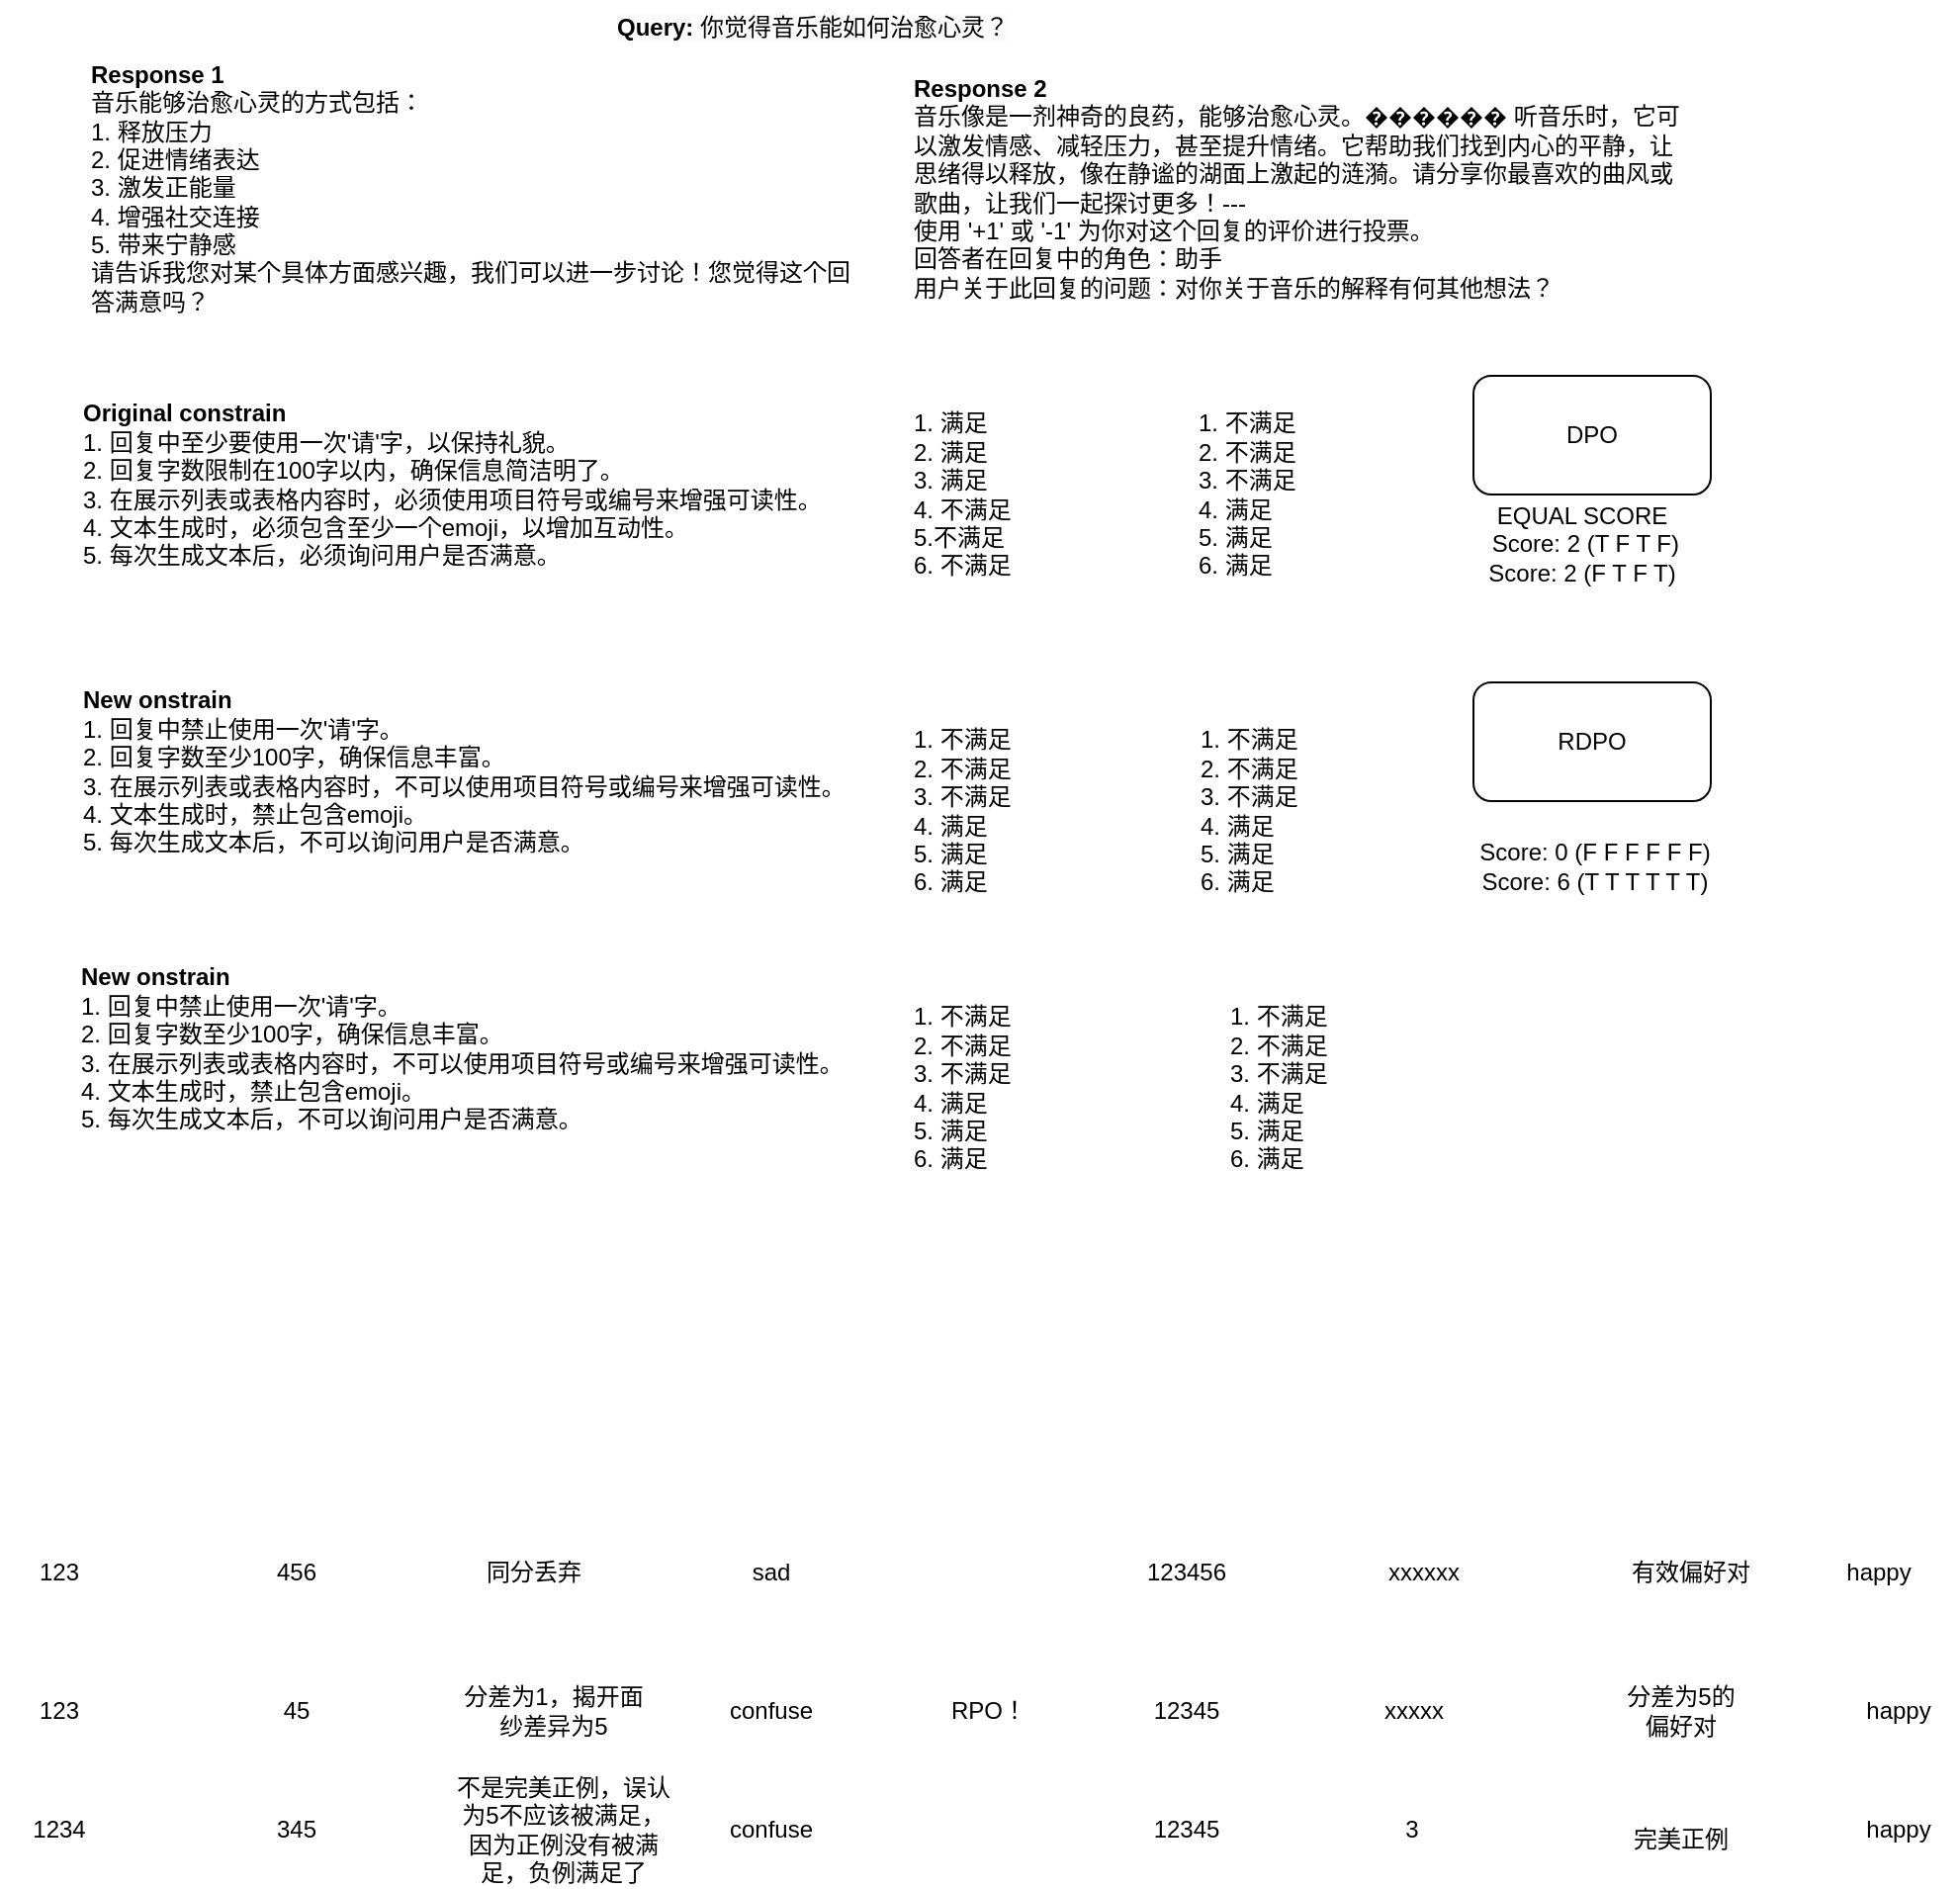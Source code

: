 <mxfile version="26.0.11">
  <diagram name="第 1 页" id="hGmQhAkQVx8E9nlvOrwL">
    <mxGraphModel dx="2022" dy="1919" grid="1" gridSize="10" guides="1" tooltips="1" connect="1" arrows="1" fold="1" page="1" pageScale="1" pageWidth="827" pageHeight="1169" math="0" shadow="0">
      <root>
        <mxCell id="0" />
        <mxCell id="1" parent="0" />
        <mxCell id="F7dwuFVo1csS7DEQl2De-1" value="DPO" style="rounded=1;whiteSpace=wrap;html=1;" parent="1" vertex="1">
          <mxGeometry x="485" y="100" width="120" height="60" as="geometry" />
        </mxCell>
        <mxCell id="F7dwuFVo1csS7DEQl2De-2" value="RDPO" style="rounded=1;whiteSpace=wrap;html=1;" parent="1" vertex="1">
          <mxGeometry x="485" y="255" width="120" height="60" as="geometry" />
        </mxCell>
        <mxCell id="F7dwuFVo1csS7DEQl2De-5" value="EQUAL SCORE&lt;div&gt;&amp;nbsp;Score: 2 (T F T F)&lt;br&gt;Score: 2 (F T F T)&lt;/div&gt;" style="text;html=1;align=center;verticalAlign=middle;whiteSpace=wrap;rounded=0;" parent="1" vertex="1">
          <mxGeometry x="480" y="160" width="120" height="50" as="geometry" />
        </mxCell>
        <mxCell id="F7dwuFVo1csS7DEQl2De-6" value="Score: 0 (F F F F F F)&lt;br&gt;Score: 6 (T T T T T T)" style="text;html=1;align=center;verticalAlign=middle;whiteSpace=wrap;rounded=0;" parent="1" vertex="1">
          <mxGeometry x="484" y="300" width="125" height="95" as="geometry" />
        </mxCell>
        <mxCell id="rIJlxuqFQx6tzgEsiD1E-3" value="&lt;div&gt;&lt;b&gt;Response 2&lt;/b&gt;&lt;/div&gt;&lt;div&gt;音乐像是一剂神奇的良药，能够治愈心灵。������ 听音乐时，它可以激发情感、减轻压力，甚至提升情绪。它帮助我们找到内心的平静，让思绪得以释放，像在静谧的湖面上激起的涟漪。请分享你最喜欢的曲风或歌曲，让我们一起探讨更多！---&lt;/div&gt;&lt;div&gt;使用 &#39;+1&#39; 或 &#39;-1&#39; 为你对这个回复的评价进行投票。&lt;/div&gt;&lt;div&gt;回答者在回复中的角色：助手&lt;/div&gt;&lt;div&gt;用户关于此回复的问题：对你关于音乐的解释有何其他想法？&lt;/div&gt;" style="text;html=1;align=left;verticalAlign=middle;whiteSpace=wrap;rounded=0;" parent="1" vertex="1">
          <mxGeometry x="200" y="-70" width="390" height="150" as="geometry" />
        </mxCell>
        <mxCell id="rIJlxuqFQx6tzgEsiD1E-4" value="&lt;div&gt;&lt;b&gt;Response 1&lt;/b&gt;&lt;/div&gt;&lt;div&gt;音乐能够治愈心灵的方式包括：&lt;/div&gt;&lt;div&gt;1. 释放压力&amp;nbsp;&lt;/div&gt;&lt;div&gt;&lt;span style=&quot;background-color: transparent; color: light-dark(rgb(0, 0, 0), rgb(255, 255, 255));&quot;&gt;2. 促进情绪表达&amp;nbsp;&lt;/span&gt;&lt;/div&gt;&lt;div&gt;3. 激发正能量&amp;nbsp;&lt;/div&gt;&lt;div&gt;4. 增强社交连接&amp;nbsp;&lt;/div&gt;&lt;div&gt;5. 带来宁静感&amp;nbsp;&lt;/div&gt;&lt;div&gt;请告诉我您对某个具体方面感兴趣，我们可以进一步讨论！您觉得这个回答满意吗？&lt;/div&gt;" style="text;html=1;align=left;verticalAlign=middle;whiteSpace=wrap;rounded=0;" parent="1" vertex="1">
          <mxGeometry x="-216" y="-60" width="390" height="130" as="geometry" />
        </mxCell>
        <mxCell id="rIJlxuqFQx6tzgEsiD1E-5" value="&lt;div&gt;&lt;b style=&quot;background-color: transparent; color: light-dark(rgb(0, 0, 0), rgb(255, 255, 255));&quot;&gt;Original constrain&lt;/b&gt;&lt;/div&gt;&lt;div&gt;1. 回复中至少要使用一次&#39;请&#39;字，以保持礼貌。&lt;/div&gt;&lt;div&gt;2. 回复字数限制在100字以内，确保信息简洁明了。&lt;/div&gt;&lt;div&gt;3. 在展示列表或表格内容时，必须使用项目符号或编号来增强可读性。&lt;/div&gt;&lt;div&gt;4. 文本生成时，必须包含至少一个emoji，以增加互动性。&lt;/div&gt;&lt;div&gt;5. 每次生成文本后，必须询问用户是否满意。&lt;/div&gt;" style="text;html=1;align=left;verticalAlign=middle;whiteSpace=wrap;rounded=0;" parent="1" vertex="1">
          <mxGeometry x="-220" y="85" width="550" height="140" as="geometry" />
        </mxCell>
        <mxCell id="rIJlxuqFQx6tzgEsiD1E-6" value="1. 满足&lt;br&gt;2. 满足&lt;div&gt;3. 满足&lt;br&gt;4. 不满足&lt;/div&gt;&lt;div&gt;5.不满足&lt;br&gt;6. 不满足&lt;/div&gt;" style="text;html=1;align=left;verticalAlign=middle;whiteSpace=wrap;rounded=0;" parent="1" vertex="1">
          <mxGeometry x="200" y="110" width="140" height="100" as="geometry" />
        </mxCell>
        <mxCell id="rIJlxuqFQx6tzgEsiD1E-7" value="1. 不满足&lt;br&gt;2. 不满足&lt;div&gt;3. 不满足&lt;br&gt;4. 满足&lt;/div&gt;&lt;div&gt;5. 满足&lt;br&gt;6. 满足&lt;/div&gt;" style="text;html=1;align=left;verticalAlign=middle;whiteSpace=wrap;rounded=0;" parent="1" vertex="1">
          <mxGeometry x="200" y="270" width="140" height="100" as="geometry" />
        </mxCell>
        <mxCell id="rIJlxuqFQx6tzgEsiD1E-8" value="&lt;div&gt;&lt;b style=&quot;background-color: transparent; color: light-dark(rgb(0, 0, 0), rgb(255, 255, 255));&quot;&gt;New onstrain&lt;/b&gt;&lt;/div&gt;&lt;div&gt;1. 回复中禁止使用一次&#39;请&#39;字。&lt;/div&gt;&lt;div&gt;2. 回复字数至少100字，确保信息丰富。&lt;/div&gt;&lt;div&gt;3. 在展示列表或表格内容时，不可以使用项目符号或编号来增强可读性。&lt;/div&gt;&lt;div&gt;4. 文本生成时，禁止包含emoji。&lt;/div&gt;&lt;div&gt;5. 每次生成文本后，不可以询问用户是否满意。&lt;/div&gt;" style="text;html=1;align=left;verticalAlign=middle;whiteSpace=wrap;rounded=0;" parent="1" vertex="1">
          <mxGeometry x="-220" y="230" width="400" height="140" as="geometry" />
        </mxCell>
        <mxCell id="rIJlxuqFQx6tzgEsiD1E-9" value="1. 不满足&lt;br&gt;2. 不满足&lt;div&gt;3. 不满足&lt;br&gt;4. 满足&lt;/div&gt;&lt;div&gt;5. 满足&lt;br&gt;6. 满足&lt;/div&gt;" style="text;html=1;align=left;verticalAlign=middle;whiteSpace=wrap;rounded=0;" parent="1" vertex="1">
          <mxGeometry x="344" y="110" width="140" height="100" as="geometry" />
        </mxCell>
        <mxCell id="rIJlxuqFQx6tzgEsiD1E-10" value="1. 不满足&lt;br&gt;2. 不满足&lt;div&gt;3. 不满足&lt;br&gt;4. 满足&lt;/div&gt;&lt;div&gt;5. 满足&lt;br&gt;6. 满足&lt;/div&gt;" style="text;html=1;align=left;verticalAlign=middle;whiteSpace=wrap;rounded=0;" parent="1" vertex="1">
          <mxGeometry x="345" y="270" width="140" height="100" as="geometry" />
        </mxCell>
        <mxCell id="rIJlxuqFQx6tzgEsiD1E-11" value="1. 不满足&lt;br&gt;2. 不满足&lt;div&gt;3. 不满足&lt;br&gt;4. 满足&lt;/div&gt;&lt;div&gt;5. 满足&lt;br&gt;6. 满足&lt;/div&gt;" style="text;html=1;align=left;verticalAlign=middle;whiteSpace=wrap;rounded=0;" parent="1" vertex="1">
          <mxGeometry x="360" y="410" width="140" height="100" as="geometry" />
        </mxCell>
        <mxCell id="rIJlxuqFQx6tzgEsiD1E-12" value="&lt;div&gt;&lt;b style=&quot;background-color: transparent; color: light-dark(rgb(0, 0, 0), rgb(255, 255, 255));&quot;&gt;New onstrain&lt;/b&gt;&lt;/div&gt;&lt;div&gt;1. 回复中禁止使用一次&#39;请&#39;字。&lt;/div&gt;&lt;div&gt;2. 回复字数至少100字，确保信息丰富。&lt;/div&gt;&lt;div&gt;3. 在展示列表或表格内容时，不可以使用项目符号或编号来增强可读性。&lt;/div&gt;&lt;div&gt;4. 文本生成时，禁止包含emoji。&lt;/div&gt;&lt;div&gt;5. 每次生成文本后，不可以询问用户是否满意。&lt;/div&gt;" style="text;html=1;align=left;verticalAlign=middle;whiteSpace=wrap;rounded=0;" parent="1" vertex="1">
          <mxGeometry x="-221" y="370" width="400" height="140" as="geometry" />
        </mxCell>
        <mxCell id="rIJlxuqFQx6tzgEsiD1E-13" value="1. 不满足&lt;br&gt;2. 不满足&lt;div&gt;3. 不满足&lt;br&gt;4. 满足&lt;/div&gt;&lt;div&gt;5. 满足&lt;br&gt;6. 满足&lt;/div&gt;" style="text;html=1;align=left;verticalAlign=middle;whiteSpace=wrap;rounded=0;" parent="1" vertex="1">
          <mxGeometry x="200" y="410" width="140" height="100" as="geometry" />
        </mxCell>
        <mxCell id="rIJlxuqFQx6tzgEsiD1E-14" value="&lt;div style=&quot;forced-color-adjust: none; color: rgb(0, 0, 0); font-family: Helvetica; font-size: 12px; font-style: normal; font-variant-ligatures: normal; font-variant-caps: normal; font-weight: 400; letter-spacing: normal; orphans: 2; text-align: left; text-indent: 0px; text-transform: none; widows: 2; word-spacing: 0px; -webkit-text-stroke-width: 0px; white-space: normal; background-color: rgb(251, 251, 251); text-decoration-thickness: initial; text-decoration-style: initial; text-decoration-color: initial;&quot;&gt;&lt;b style=&quot;forced-color-adjust: none;&quot;&gt;Query:&amp;nbsp;&lt;/b&gt;&lt;span style=&quot;background-color: light-dark(rgb(251, 251, 251), rgb(21, 21, 21)); color: light-dark(rgb(0, 0, 0), rgb(237, 237, 237));&quot;&gt;你觉得音乐能如何治愈心灵？&lt;/span&gt;&lt;/div&gt;" style="text;whiteSpace=wrap;html=1;" parent="1" vertex="1">
          <mxGeometry x="50" y="-90" width="400" height="30" as="geometry" />
        </mxCell>
        <mxCell id="lGaU4Q6wwcU1v_ELB2HD-1" value="123" style="text;html=1;align=center;verticalAlign=middle;whiteSpace=wrap;rounded=0;" vertex="1" parent="1">
          <mxGeometry x="-260" y="690" width="60" height="30" as="geometry" />
        </mxCell>
        <mxCell id="lGaU4Q6wwcU1v_ELB2HD-2" value="456" style="text;html=1;align=center;verticalAlign=middle;whiteSpace=wrap;rounded=0;" vertex="1" parent="1">
          <mxGeometry x="-140" y="690" width="60" height="30" as="geometry" />
        </mxCell>
        <mxCell id="lGaU4Q6wwcU1v_ELB2HD-3" value="同分丢弃" style="text;html=1;align=center;verticalAlign=middle;whiteSpace=wrap;rounded=0;" vertex="1" parent="1">
          <mxGeometry x="-20" y="690" width="60" height="30" as="geometry" />
        </mxCell>
        <mxCell id="lGaU4Q6wwcU1v_ELB2HD-5" value="sad" style="text;html=1;align=center;verticalAlign=middle;whiteSpace=wrap;rounded=0;" vertex="1" parent="1">
          <mxGeometry x="100" y="690" width="60" height="30" as="geometry" />
        </mxCell>
        <mxCell id="lGaU4Q6wwcU1v_ELB2HD-6" value="123" style="text;html=1;align=center;verticalAlign=middle;whiteSpace=wrap;rounded=0;" vertex="1" parent="1">
          <mxGeometry x="-260" y="760" width="60" height="30" as="geometry" />
        </mxCell>
        <mxCell id="lGaU4Q6wwcU1v_ELB2HD-7" value="45" style="text;html=1;align=center;verticalAlign=middle;whiteSpace=wrap;rounded=0;" vertex="1" parent="1">
          <mxGeometry x="-140" y="760" width="60" height="30" as="geometry" />
        </mxCell>
        <mxCell id="lGaU4Q6wwcU1v_ELB2HD-8" value="分差为1，揭开面纱差异为5" style="text;html=1;align=center;verticalAlign=middle;whiteSpace=wrap;rounded=0;" vertex="1" parent="1">
          <mxGeometry x="-30" y="760" width="100" height="30" as="geometry" />
        </mxCell>
        <mxCell id="lGaU4Q6wwcU1v_ELB2HD-9" value="confuse" style="text;html=1;align=center;verticalAlign=middle;whiteSpace=wrap;rounded=0;" vertex="1" parent="1">
          <mxGeometry x="100" y="760" width="60" height="30" as="geometry" />
        </mxCell>
        <mxCell id="lGaU4Q6wwcU1v_ELB2HD-10" value="1234" style="text;html=1;align=center;verticalAlign=middle;whiteSpace=wrap;rounded=0;" vertex="1" parent="1">
          <mxGeometry x="-260" y="820" width="60" height="30" as="geometry" />
        </mxCell>
        <mxCell id="lGaU4Q6wwcU1v_ELB2HD-11" value="345" style="text;html=1;align=center;verticalAlign=middle;whiteSpace=wrap;rounded=0;" vertex="1" parent="1">
          <mxGeometry x="-140" y="820" width="60" height="30" as="geometry" />
        </mxCell>
        <mxCell id="lGaU4Q6wwcU1v_ELB2HD-12" value="不是完美正例，误认为5不应该被满足，因为正例没有被满足，负例满足了" style="text;html=1;align=center;verticalAlign=middle;whiteSpace=wrap;rounded=0;" vertex="1" parent="1">
          <mxGeometry x="-30" y="820" width="110" height="30" as="geometry" />
        </mxCell>
        <mxCell id="lGaU4Q6wwcU1v_ELB2HD-13" value="confuse" style="text;html=1;align=center;verticalAlign=middle;whiteSpace=wrap;rounded=0;" vertex="1" parent="1">
          <mxGeometry x="100" y="820" width="60" height="30" as="geometry" />
        </mxCell>
        <mxCell id="lGaU4Q6wwcU1v_ELB2HD-14" value="RPO！" style="text;html=1;align=center;verticalAlign=middle;whiteSpace=wrap;rounded=0;" vertex="1" parent="1">
          <mxGeometry x="210" y="760" width="60" height="30" as="geometry" />
        </mxCell>
        <mxCell id="lGaU4Q6wwcU1v_ELB2HD-15" value="123456" style="text;html=1;align=center;verticalAlign=middle;whiteSpace=wrap;rounded=0;" vertex="1" parent="1">
          <mxGeometry x="310" y="690" width="60" height="30" as="geometry" />
        </mxCell>
        <mxCell id="lGaU4Q6wwcU1v_ELB2HD-16" value="xxxxxx" style="text;html=1;align=center;verticalAlign=middle;whiteSpace=wrap;rounded=0;" vertex="1" parent="1">
          <mxGeometry x="430" y="690" width="60" height="30" as="geometry" />
        </mxCell>
        <mxCell id="lGaU4Q6wwcU1v_ELB2HD-17" value="有效偏好对" style="text;html=1;align=center;verticalAlign=middle;whiteSpace=wrap;rounded=0;" vertex="1" parent="1">
          <mxGeometry x="560" y="690" width="70" height="30" as="geometry" />
        </mxCell>
        <mxCell id="lGaU4Q6wwcU1v_ELB2HD-18" value="happy" style="text;html=1;align=center;verticalAlign=middle;whiteSpace=wrap;rounded=0;" vertex="1" parent="1">
          <mxGeometry x="660" y="690" width="60" height="30" as="geometry" />
        </mxCell>
        <mxCell id="lGaU4Q6wwcU1v_ELB2HD-19" value="12345" style="text;html=1;align=center;verticalAlign=middle;whiteSpace=wrap;rounded=0;" vertex="1" parent="1">
          <mxGeometry x="310" y="760" width="60" height="30" as="geometry" />
        </mxCell>
        <mxCell id="lGaU4Q6wwcU1v_ELB2HD-20" value="xxxxx" style="text;html=1;align=center;verticalAlign=middle;whiteSpace=wrap;rounded=0;" vertex="1" parent="1">
          <mxGeometry x="425" y="760" width="60" height="30" as="geometry" />
        </mxCell>
        <mxCell id="lGaU4Q6wwcU1v_ELB2HD-21" value="分差为5的偏好对" style="text;html=1;align=center;verticalAlign=middle;whiteSpace=wrap;rounded=0;" vertex="1" parent="1">
          <mxGeometry x="560" y="760" width="60" height="30" as="geometry" />
        </mxCell>
        <mxCell id="lGaU4Q6wwcU1v_ELB2HD-22" value="12345" style="text;html=1;align=center;verticalAlign=middle;whiteSpace=wrap;rounded=0;" vertex="1" parent="1">
          <mxGeometry x="310" y="820" width="60" height="30" as="geometry" />
        </mxCell>
        <mxCell id="lGaU4Q6wwcU1v_ELB2HD-23" value="3" style="text;html=1;align=center;verticalAlign=middle;whiteSpace=wrap;rounded=0;" vertex="1" parent="1">
          <mxGeometry x="424" y="820" width="60" height="30" as="geometry" />
        </mxCell>
        <mxCell id="lGaU4Q6wwcU1v_ELB2HD-24" value="完美正例" style="text;html=1;align=center;verticalAlign=middle;whiteSpace=wrap;rounded=0;" vertex="1" parent="1">
          <mxGeometry x="560" y="820" width="60" height="40" as="geometry" />
        </mxCell>
        <mxCell id="lGaU4Q6wwcU1v_ELB2HD-25" value="happy" style="text;html=1;align=center;verticalAlign=middle;whiteSpace=wrap;rounded=0;" vertex="1" parent="1">
          <mxGeometry x="670" y="760" width="60" height="30" as="geometry" />
        </mxCell>
        <mxCell id="lGaU4Q6wwcU1v_ELB2HD-26" value="happy" style="text;html=1;align=center;verticalAlign=middle;whiteSpace=wrap;rounded=0;" vertex="1" parent="1">
          <mxGeometry x="670" y="815" width="60" height="40" as="geometry" />
        </mxCell>
      </root>
    </mxGraphModel>
  </diagram>
</mxfile>
